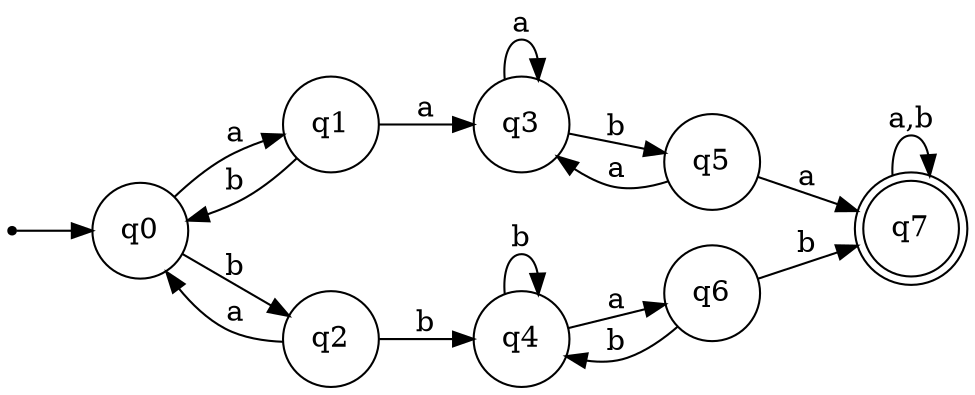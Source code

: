 digraph finite_state_machine {
    rankdir=LR;
    size="8,5"

    node [shape = point]; p
    node [shape = circle]; q0
    node [shape = circle]; q1;
    node [shape = circle]; q2;
    node [shape = circle]; q3;
    node [shape = circle]; q4;
    node [shape = circle]; q5;
    node [shape = circle]; q6;
    node [shape = doublecircle]; q7;

    p  -> q0;
    q0 -> q1 [ label = "a" ];
    q0 -> q2 [ label = "b" ];
    q1 -> q0 [ label = "b" ];
    q2 -> q0 [ label = "a" ];
    q1 -> q3 [ label = "a" ];
    q2 -> q4 [ label = "b" ];
    q3 -> q3 [ label = "a" ];
    q3 -> q5 [ label = "b" ];
    q5 -> q3 [ label = "a" ];
    q4 -> q4 [ label = "b" ];
    q4 -> q6 [ label = "a" ];
    q6 -> q4 [ label = "b" ];
    q5 -> q7 [ label = "a" ];
    q6 -> q7 [ label = "b" ];
    q7 -> q7 [ label = "a,b" ];
}
